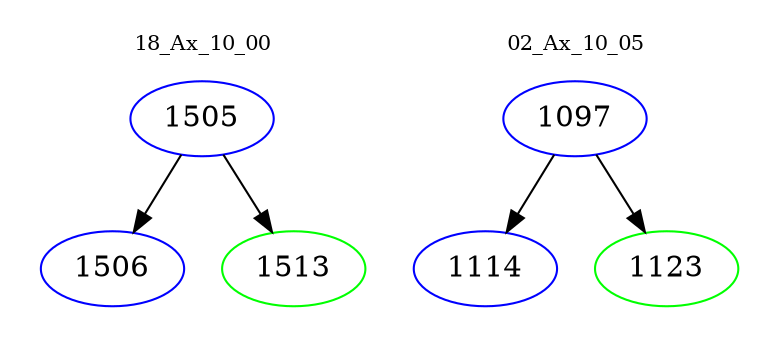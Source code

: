 digraph{
subgraph cluster_0 {
color = white
label = "18_Ax_10_00";
fontsize=10;
T0_1505 [label="1505", color="blue"]
T0_1505 -> T0_1506 [color="black"]
T0_1506 [label="1506", color="blue"]
T0_1505 -> T0_1513 [color="black"]
T0_1513 [label="1513", color="green"]
}
subgraph cluster_1 {
color = white
label = "02_Ax_10_05";
fontsize=10;
T1_1097 [label="1097", color="blue"]
T1_1097 -> T1_1114 [color="black"]
T1_1114 [label="1114", color="blue"]
T1_1097 -> T1_1123 [color="black"]
T1_1123 [label="1123", color="green"]
}
}
